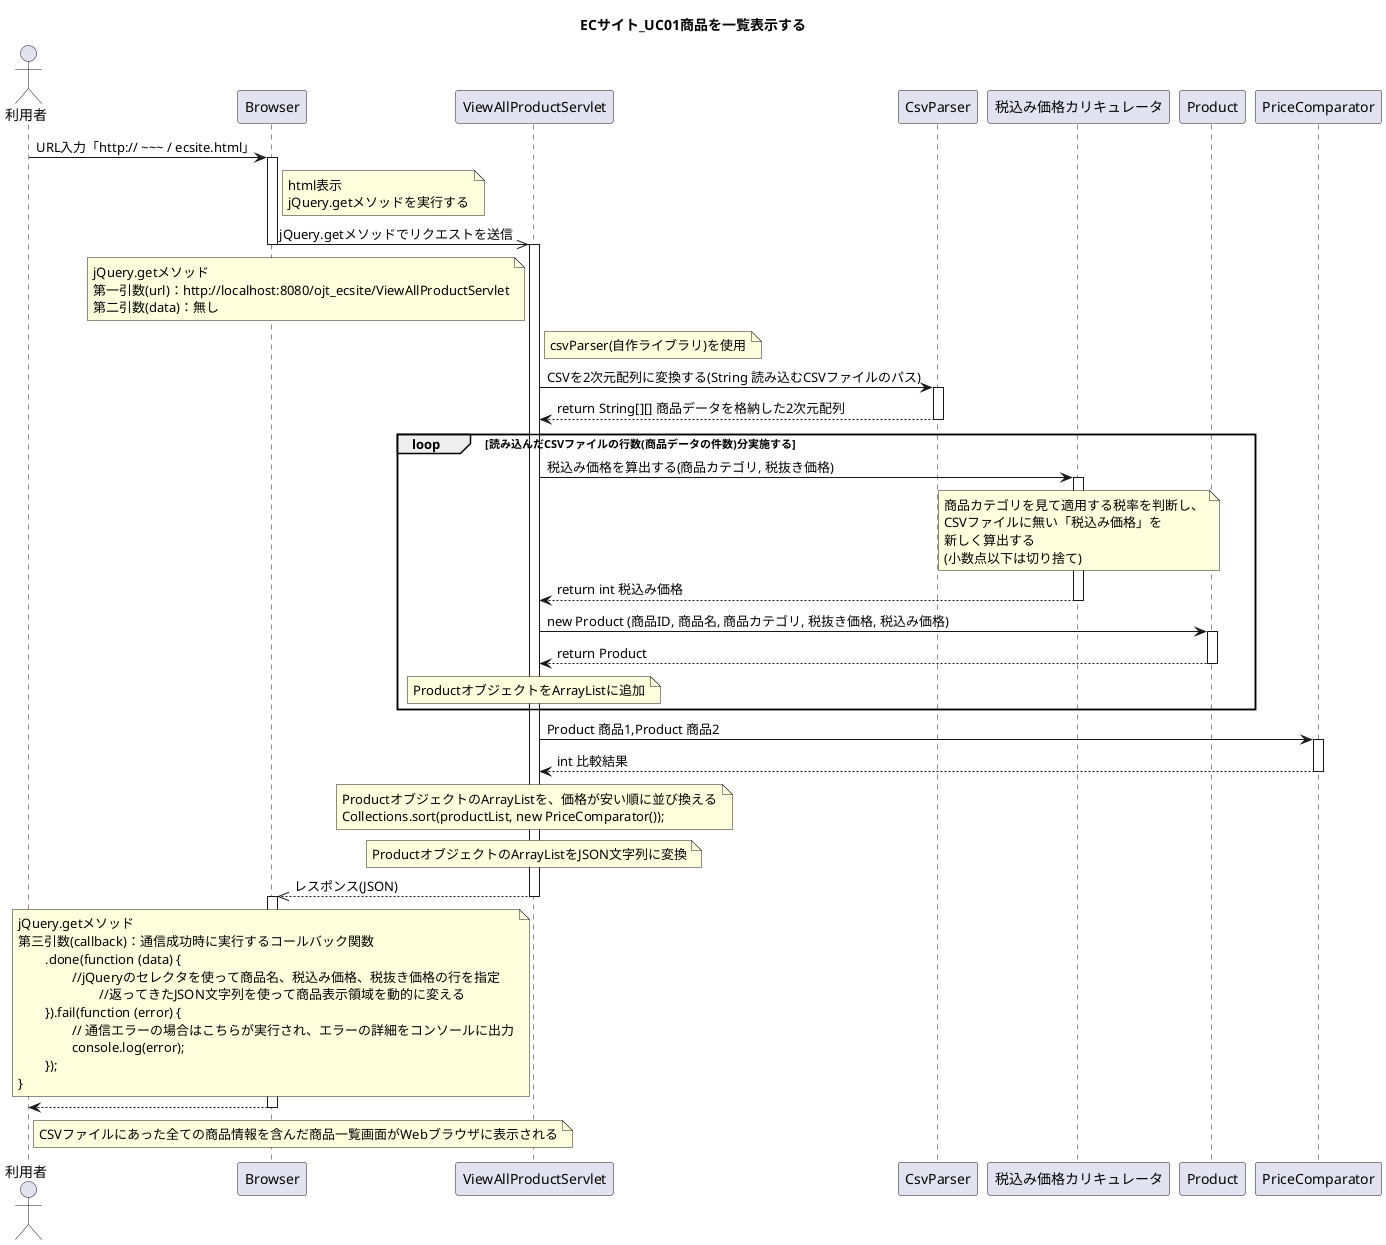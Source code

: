 @startuml
title ECサイト_UC01商品を一覧表示する

actor 利用者

利用者 -> Browser : URL入力「http:// ~~~ / ecsite.html」
activate Browser
	note right of Browser
	html表示
	jQuery.getメソッドを実行する
	end note

Browser ->> ViewAllProductServlet : jQuery.getメソッドでリクエストを送信
deactivate Browser
activate ViewAllProductServlet

	note left of ViewAllProductServlet
	jQuery.getメソッド
	第一引数(url)：http://localhost:8080/ojt_ecsite/ViewAllProductServlet
	第二引数(data)：無し
	end note


	note right of ViewAllProductServlet
	csvParser(自作ライブラリ)を使用
	end note

ViewAllProductServlet -> CsvParser : CSVを2次元配列に変換する(String 読み込むCSVファイルのパス)
activate CsvParser

ViewAllProductServlet <-- CsvParser : return String[][] 商品データを格納した2次元配列
deactivate CsvParser

loop 読み込んだCSVファイルの行数(商品データの件数)分実施する
ViewAllProductServlet -> 税込み価格カリキュレータ : 税込み価格を算出する(商品カテゴリ, 税抜き価格)
activate 税込み価格カリキュレータ

	note over of 税込み価格カリキュレータ
	商品カテゴリを見て適用する税率を判断し、
	CSVファイルに無い「税込み価格」を
	新しく算出する
	(小数点以下は切り捨て)
	end note

ViewAllProductServlet <-- 税込み価格カリキュレータ : return int 税込み価格
deactivate 税込み価格カリキュレータ

ViewAllProductServlet -> Product : new Product (商品ID, 商品名, 商品カテゴリ, 税抜き価格, 税込み価格)
activate Product

ViewAllProductServlet <-- Product : return Product
deactivate Product
	note over ViewAllProductServlet
	ProductオブジェクトをArrayListに追加
	end note
end loop

ViewAllProductServlet -> PriceComparator : Product 商品1,Product 商品2
activate PriceComparator
ViewAllProductServlet <-- PriceComparator : int 比較結果
deactivate PriceComparator

	note over ViewAllProductServlet
	ProductオブジェクトのArrayListを、価格が安い順に並び換える
	Collections.sort(productList, new PriceComparator());
	end note

	note over ViewAllProductServlet
	ProductオブジェクトのArrayListをJSON文字列に変換
	end note

Browser <<-- ViewAllProductServlet : レスポンス(JSON)
deactivate ViewAllProductServlet
activate Browser

	note left of ViewAllProductServlet
	jQuery.getメソッド
	第三引数(callback)：通信成功時に実行するコールバック関数
		.done(function (data) {
			//jQueryのセレクタを使って商品名、税込み価格、税抜き価格の行を指定
				//返ってきたJSON文字列を使って商品表示領域を動的に変える
		}).fail(function (error) {
			// 通信エラーの場合はこちらが実行され、エラーの詳細をコンソールに出力
			console.log(error);
		});
	}
	end note


利用者 <-- Browser
	note right of 利用者
	CSVファイルにあった全ての商品情報を含んだ商品一覧画面がWebブラウザに表示される
	end note

deactivate Browser

@enduml